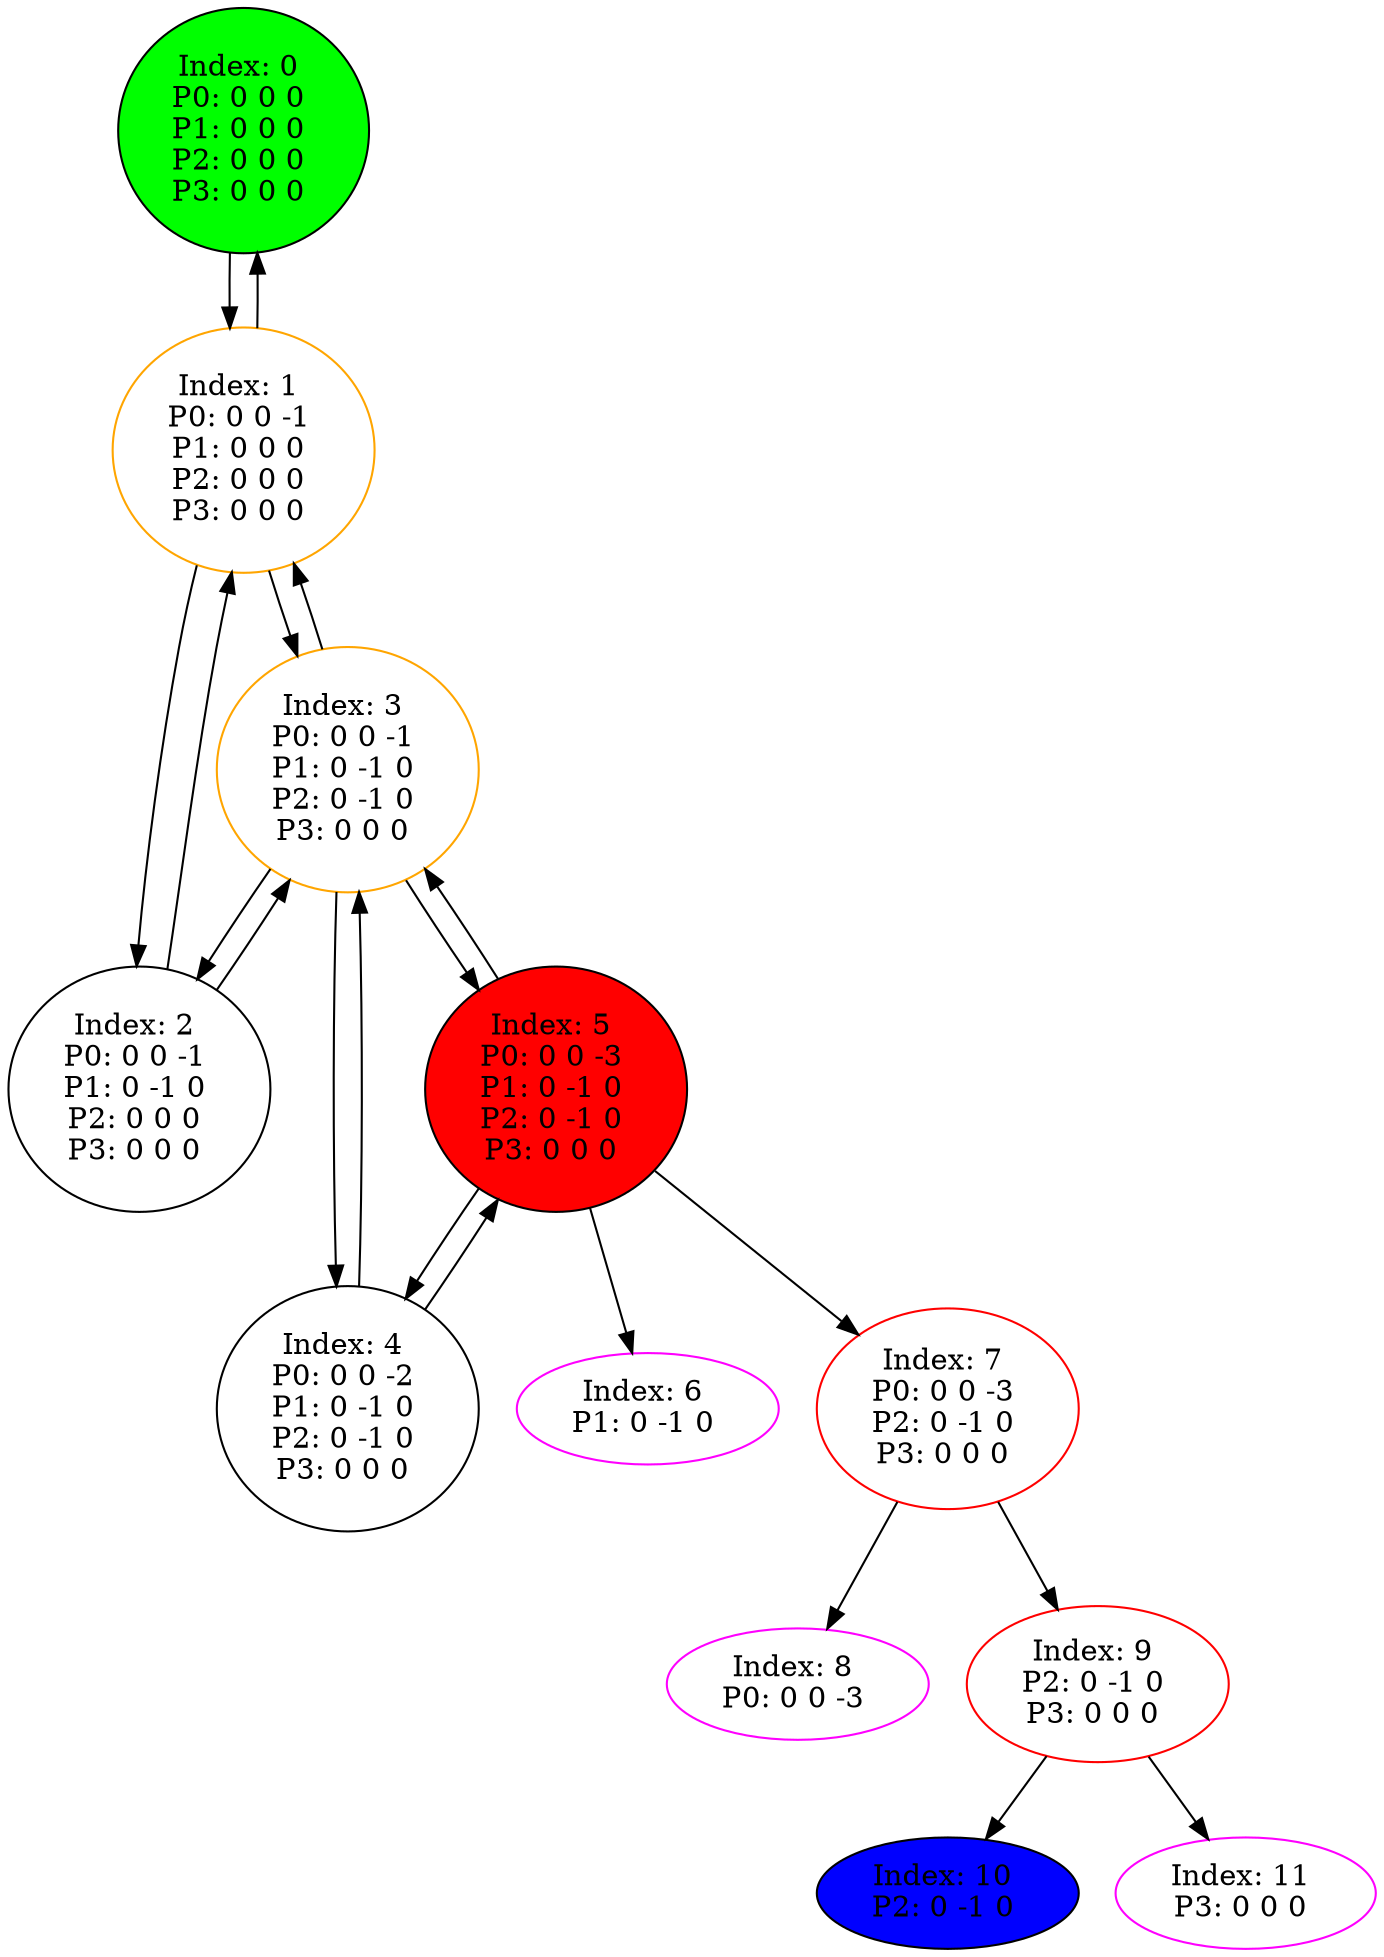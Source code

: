 digraph G {
color = "black"
0[label = "Index: 0 
P0: 0 0 0 
P1: 0 0 0 
P2: 0 0 0 
P3: 0 0 0 
", style="filled", fillcolor = "green"]
1[label = "Index: 1 
P0: 0 0 -1 
P1: 0 0 0 
P2: 0 0 0 
P3: 0 0 0 
", color = "orange"]
2[label = "Index: 2 
P0: 0 0 -1 
P1: 0 -1 0 
P2: 0 0 0 
P3: 0 0 0 
"]
3[label = "Index: 3 
P0: 0 0 -1 
P1: 0 -1 0 
P2: 0 -1 0 
P3: 0 0 0 
", color = "orange"]
4[label = "Index: 4 
P0: 0 0 -2 
P1: 0 -1 0 
P2: 0 -1 0 
P3: 0 0 0 
"]
5[label = "Index: 5 
P0: 0 0 -3 
P1: 0 -1 0 
P2: 0 -1 0 
P3: 0 0 0 
", style="filled", fillcolor = "red"]
6[label = "Index: 6 
P1: 0 -1 0 
", color = "fuchsia"]
7[label = "Index: 7 
P0: 0 0 -3 
P2: 0 -1 0 
P3: 0 0 0 
", color = "red"]
8[label = "Index: 8 
P0: 0 0 -3 
", color = "fuchsia"]
9[label = "Index: 9 
P2: 0 -1 0 
P3: 0 0 0 
", color = "red"]
10[label = "Index: 10 
P2: 0 -1 0 
", style="filled", fillcolor = "blue"]
11[label = "Index: 11 
P3: 0 0 0 
", color = "fuchsia"]
0 -> 1

1 -> 0
1 -> 2
1 -> 3

2 -> 1
2 -> 3

3 -> 1
3 -> 2
3 -> 4
3 -> 5

4 -> 3
4 -> 5

5 -> 3
5 -> 4
5 -> 7
5 -> 6

7 -> 9
7 -> 8

9 -> 11
9 -> 10

}

